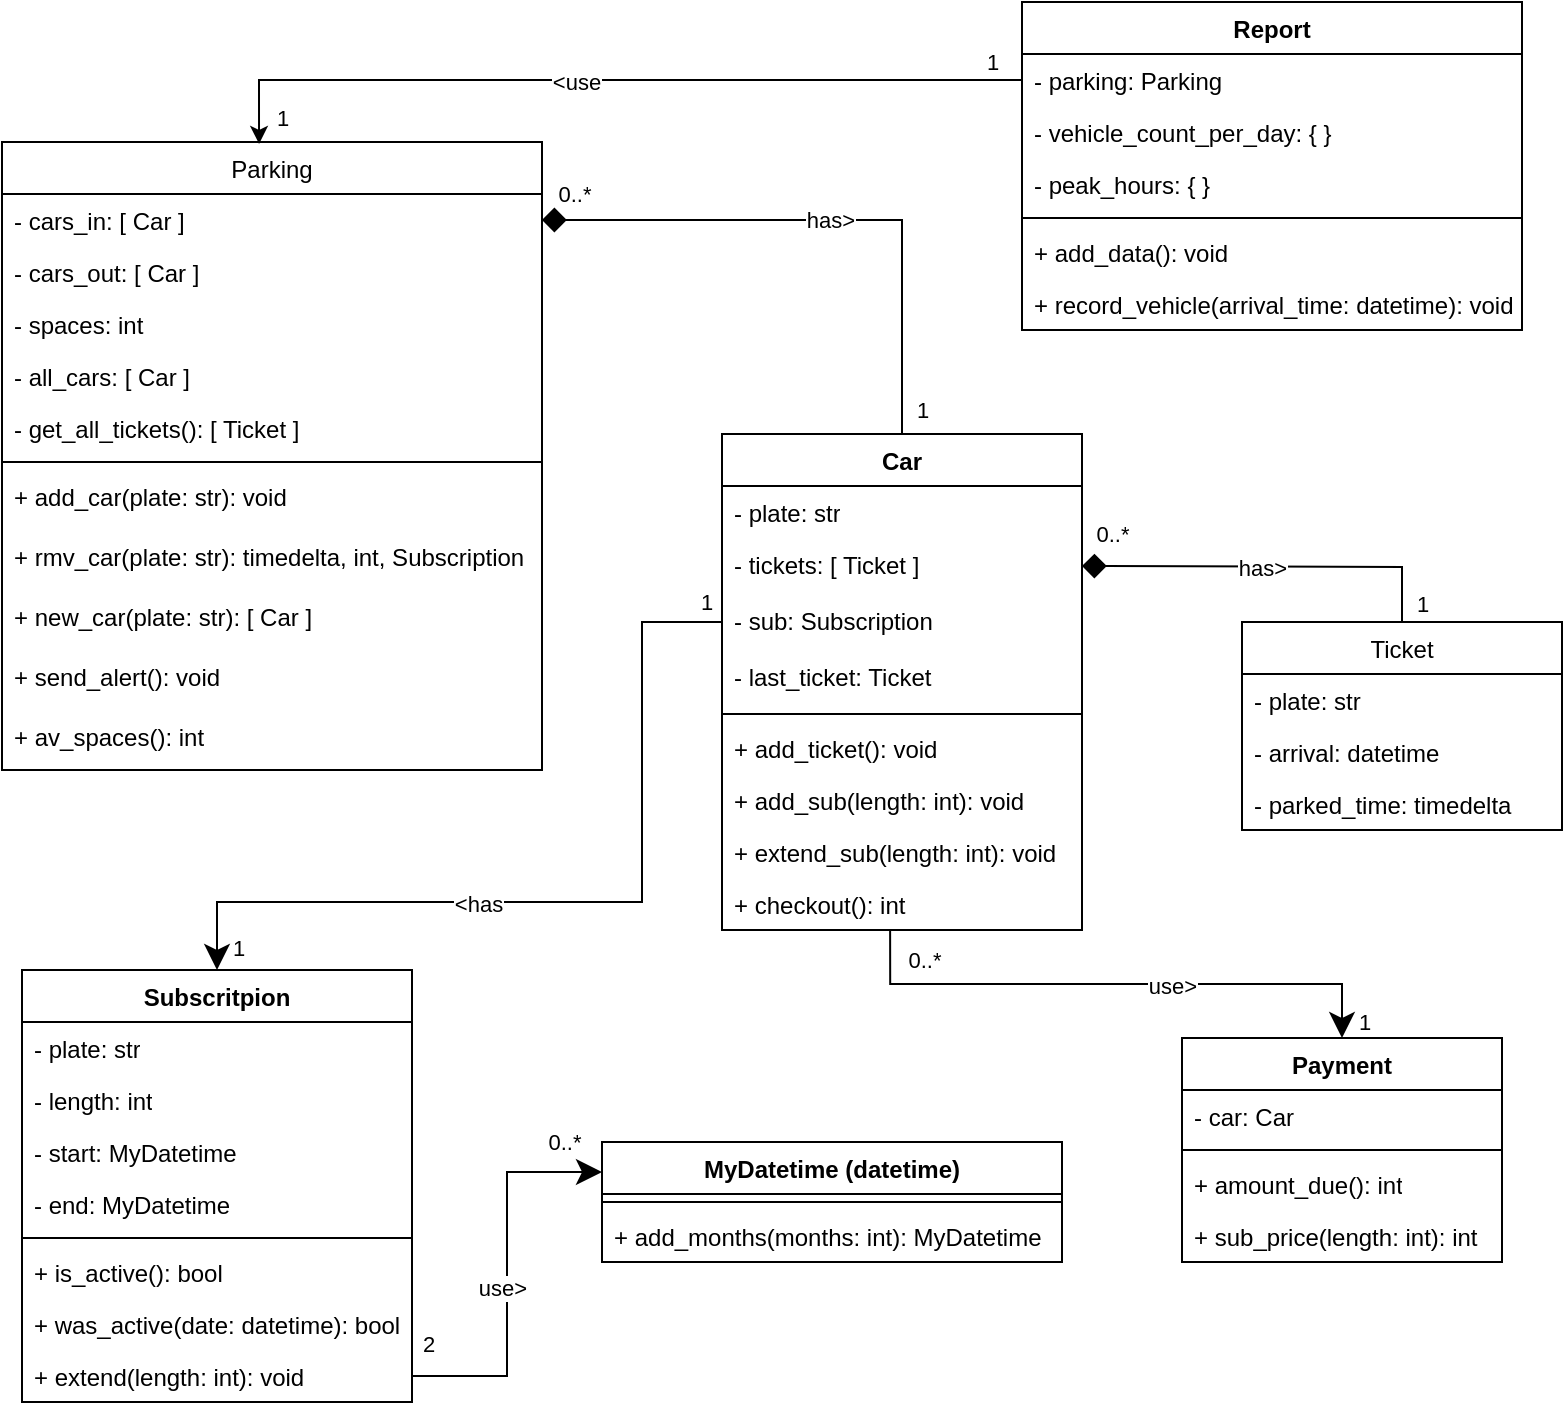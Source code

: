 <mxfile version="24.9.2">
  <diagram id="C5RBs43oDa-KdzZeNtuy" name="Page-1">
    <mxGraphModel dx="1262" dy="1860" grid="1" gridSize="10" guides="1" tooltips="1" connect="1" arrows="1" fold="1" page="1" pageScale="1" pageWidth="827" pageHeight="1169" math="0" shadow="0">
      <root>
        <mxCell id="WIyWlLk6GJQsqaUBKTNV-0" />
        <mxCell id="WIyWlLk6GJQsqaUBKTNV-1" parent="WIyWlLk6GJQsqaUBKTNV-0" />
        <mxCell id="zkfFHV4jXpPFQw0GAbJ--0" value="Parking" style="swimlane;fontStyle=0;align=center;verticalAlign=top;childLayout=stackLayout;horizontal=1;startSize=26;horizontalStack=0;resizeParent=1;resizeLast=0;collapsible=1;marginBottom=0;rounded=0;shadow=0;strokeWidth=1;" parent="WIyWlLk6GJQsqaUBKTNV-1" vertex="1">
          <mxGeometry x="20" y="-40" width="270" height="314" as="geometry">
            <mxRectangle x="230" y="140" width="160" height="26" as="alternateBounds" />
          </mxGeometry>
        </mxCell>
        <mxCell id="23XASB6e79NfMdi__7BA-9" value="- cars_in: [ Car ]" style="text;align=left;verticalAlign=top;spacingLeft=4;spacingRight=4;overflow=hidden;rotatable=0;points=[[0,0.5],[1,0.5]];portConstraint=eastwest;" parent="zkfFHV4jXpPFQw0GAbJ--0" vertex="1">
          <mxGeometry y="26" width="270" height="26" as="geometry" />
        </mxCell>
        <mxCell id="PCf_AglwnA0HUhG1XWx3-0" value="- cars_out: [ Car ]" style="text;align=left;verticalAlign=top;spacingLeft=4;spacingRight=4;overflow=hidden;rotatable=0;points=[[0,0.5],[1,0.5]];portConstraint=eastwest;" parent="zkfFHV4jXpPFQw0GAbJ--0" vertex="1">
          <mxGeometry y="52" width="270" height="26" as="geometry" />
        </mxCell>
        <mxCell id="QuLpqT2ll-RNqMUoVaFD-4" value="- spaces: int" style="text;align=left;verticalAlign=top;spacingLeft=4;spacingRight=4;overflow=hidden;rotatable=0;points=[[0,0.5],[1,0.5]];portConstraint=eastwest;" parent="zkfFHV4jXpPFQw0GAbJ--0" vertex="1">
          <mxGeometry y="78" width="270" height="26" as="geometry" />
        </mxCell>
        <mxCell id="PCf_AglwnA0HUhG1XWx3-1" value="- all_cars: [ Car ]" style="text;align=left;verticalAlign=top;spacingLeft=4;spacingRight=4;overflow=hidden;rotatable=0;points=[[0,0.5],[1,0.5]];portConstraint=eastwest;" parent="zkfFHV4jXpPFQw0GAbJ--0" vertex="1">
          <mxGeometry y="104" width="270" height="26" as="geometry" />
        </mxCell>
        <mxCell id="zKPijhownXH80xBGzbr6-0" value="- get_all_tickets(): [ Ticket ]" style="text;align=left;verticalAlign=top;spacingLeft=4;spacingRight=4;overflow=hidden;rotatable=0;points=[[0,0.5],[1,0.5]];portConstraint=eastwest;" vertex="1" parent="zkfFHV4jXpPFQw0GAbJ--0">
          <mxGeometry y="130" width="270" height="26" as="geometry" />
        </mxCell>
        <mxCell id="zkfFHV4jXpPFQw0GAbJ--4" value="" style="line;html=1;strokeWidth=1;align=left;verticalAlign=middle;spacingTop=-1;spacingLeft=3;spacingRight=3;rotatable=0;labelPosition=right;points=[];portConstraint=eastwest;" parent="zkfFHV4jXpPFQw0GAbJ--0" vertex="1">
          <mxGeometry y="156" width="270" height="8" as="geometry" />
        </mxCell>
        <mxCell id="23XASB6e79NfMdi__7BA-12" value="+ add_car(plate: str): void" style="text;align=left;verticalAlign=top;spacingLeft=4;spacingRight=4;overflow=hidden;rotatable=0;points=[[0,0.5],[1,0.5]];portConstraint=eastwest;" parent="zkfFHV4jXpPFQw0GAbJ--0" vertex="1">
          <mxGeometry y="164" width="270" height="30" as="geometry" />
        </mxCell>
        <mxCell id="23XASB6e79NfMdi__7BA-13" value="+ rmv_car(plate: str): timedelta, int, Subscription" style="text;align=left;verticalAlign=top;spacingLeft=4;spacingRight=4;overflow=hidden;rotatable=0;points=[[0,0.5],[1,0.5]];portConstraint=eastwest;" parent="zkfFHV4jXpPFQw0GAbJ--0" vertex="1">
          <mxGeometry y="194" width="270" height="30" as="geometry" />
        </mxCell>
        <mxCell id="zKPijhownXH80xBGzbr6-1" value="+ new_car(plate: str): [ Car ]" style="text;align=left;verticalAlign=top;spacingLeft=4;spacingRight=4;overflow=hidden;rotatable=0;points=[[0,0.5],[1,0.5]];portConstraint=eastwest;" vertex="1" parent="zkfFHV4jXpPFQw0GAbJ--0">
          <mxGeometry y="224" width="270" height="30" as="geometry" />
        </mxCell>
        <mxCell id="zKPijhownXH80xBGzbr6-2" value="+ send_alert(): void" style="text;align=left;verticalAlign=top;spacingLeft=4;spacingRight=4;overflow=hidden;rotatable=0;points=[[0,0.5],[1,0.5]];portConstraint=eastwest;" vertex="1" parent="zkfFHV4jXpPFQw0GAbJ--0">
          <mxGeometry y="254" width="270" height="30" as="geometry" />
        </mxCell>
        <mxCell id="BpYX6oJA004bFic-aD8Y-2" value="+ av_spaces(): int" style="text;align=left;verticalAlign=top;spacingLeft=4;spacingRight=4;overflow=hidden;rotatable=0;points=[[0,0.5],[1,0.5]];portConstraint=eastwest;" parent="zkfFHV4jXpPFQw0GAbJ--0" vertex="1">
          <mxGeometry y="284" width="270" height="30" as="geometry" />
        </mxCell>
        <mxCell id="BpYX6oJA004bFic-aD8Y-11" value="Ticket" style="swimlane;fontStyle=0;align=center;verticalAlign=top;childLayout=stackLayout;horizontal=1;startSize=26;horizontalStack=0;resizeParent=1;resizeLast=0;collapsible=1;marginBottom=0;rounded=0;shadow=0;strokeWidth=1;" parent="WIyWlLk6GJQsqaUBKTNV-1" vertex="1">
          <mxGeometry x="640" y="200" width="160" height="104" as="geometry">
            <mxRectangle x="230" y="140" width="160" height="26" as="alternateBounds" />
          </mxGeometry>
        </mxCell>
        <mxCell id="BpYX6oJA004bFic-aD8Y-13" value="- plate: str" style="text;align=left;verticalAlign=top;spacingLeft=4;spacingRight=4;overflow=hidden;rotatable=0;points=[[0,0.5],[1,0.5]];portConstraint=eastwest;" parent="BpYX6oJA004bFic-aD8Y-11" vertex="1">
          <mxGeometry y="26" width="160" height="26" as="geometry" />
        </mxCell>
        <mxCell id="BpYX6oJA004bFic-aD8Y-17" value="- arrival: datetime" style="text;align=left;verticalAlign=top;spacingLeft=4;spacingRight=4;overflow=hidden;rotatable=0;points=[[0,0.5],[1,0.5]];portConstraint=eastwest;" parent="BpYX6oJA004bFic-aD8Y-11" vertex="1">
          <mxGeometry y="52" width="160" height="26" as="geometry" />
        </mxCell>
        <mxCell id="PCf_AglwnA0HUhG1XWx3-3" value="- parked_time: timedelta" style="text;align=left;verticalAlign=top;spacingLeft=4;spacingRight=4;overflow=hidden;rotatable=0;points=[[0,0.5],[1,0.5]];portConstraint=eastwest;" parent="BpYX6oJA004bFic-aD8Y-11" vertex="1">
          <mxGeometry y="78" width="160" height="26" as="geometry" />
        </mxCell>
        <mxCell id="BpYX6oJA004bFic-aD8Y-18" value="has&amp;gt;" style="edgeStyle=orthogonalEdgeStyle;rounded=0;orthogonalLoop=1;jettySize=auto;html=1;exitX=1;exitY=0.5;exitDx=0;exitDy=0;startArrow=diamond;startFill=1;endArrow=none;endFill=0;entryX=0.5;entryY=0;entryDx=0;entryDy=0;startSize=10;" parent="WIyWlLk6GJQsqaUBKTNV-1" source="23XASB6e79NfMdi__7BA-9" target="23XASB6e79NfMdi__7BA-0" edge="1">
          <mxGeometry relative="1" as="geometry">
            <mxPoint x="250" y="119" as="sourcePoint" />
            <mxPoint x="370" y="119" as="targetPoint" />
          </mxGeometry>
        </mxCell>
        <mxCell id="PCf_AglwnA0HUhG1XWx3-28" value="0..*" style="edgeLabel;html=1;align=center;verticalAlign=middle;resizable=0;points=[];" parent="BpYX6oJA004bFic-aD8Y-18" vertex="1" connectable="0">
          <mxGeometry x="-0.89" relative="1" as="geometry">
            <mxPoint y="-13" as="offset" />
          </mxGeometry>
        </mxCell>
        <mxCell id="PCf_AglwnA0HUhG1XWx3-29" value="1" style="edgeLabel;html=1;align=center;verticalAlign=middle;resizable=0;points=[];" parent="BpYX6oJA004bFic-aD8Y-18" vertex="1" connectable="0">
          <mxGeometry x="0.912" y="-2" relative="1" as="geometry">
            <mxPoint x="12" as="offset" />
          </mxGeometry>
        </mxCell>
        <mxCell id="23XASB6e79NfMdi__7BA-0" value="Car" style="swimlane;fontStyle=1;align=center;verticalAlign=top;childLayout=stackLayout;horizontal=1;startSize=26;horizontalStack=0;resizeParent=1;resizeParentMax=0;resizeLast=0;collapsible=1;marginBottom=0;whiteSpace=wrap;html=1;" parent="WIyWlLk6GJQsqaUBKTNV-1" vertex="1">
          <mxGeometry x="380" y="106" width="180" height="248" as="geometry">
            <mxRectangle x="370" y="310" width="60" height="30" as="alternateBounds" />
          </mxGeometry>
        </mxCell>
        <mxCell id="23XASB6e79NfMdi__7BA-1" value="- plate: str" style="text;strokeColor=none;fillColor=none;align=left;verticalAlign=top;spacingLeft=4;spacingRight=4;overflow=hidden;rotatable=0;points=[[0,0.5],[1,0.5]];portConstraint=eastwest;whiteSpace=wrap;html=1;" parent="23XASB6e79NfMdi__7BA-0" vertex="1">
          <mxGeometry y="26" width="180" height="26" as="geometry" />
        </mxCell>
        <mxCell id="QuLpqT2ll-RNqMUoVaFD-1" value="- tickets: [ Ticket ]" style="text;strokeColor=none;fillColor=none;align=left;verticalAlign=top;spacingLeft=4;spacingRight=4;overflow=hidden;rotatable=0;points=[[0,0.5],[1,0.5]];portConstraint=eastwest;whiteSpace=wrap;html=1;" parent="23XASB6e79NfMdi__7BA-0" vertex="1">
          <mxGeometry y="52" width="180" height="28" as="geometry" />
        </mxCell>
        <mxCell id="PCf_AglwnA0HUhG1XWx3-4" value="- sub: Subscription" style="text;strokeColor=none;fillColor=none;align=left;verticalAlign=top;spacingLeft=4;spacingRight=4;overflow=hidden;rotatable=0;points=[[0,0.5],[1,0.5]];portConstraint=eastwest;whiteSpace=wrap;html=1;" parent="23XASB6e79NfMdi__7BA-0" vertex="1">
          <mxGeometry y="80" width="180" height="28" as="geometry" />
        </mxCell>
        <mxCell id="PCf_AglwnA0HUhG1XWx3-5" value="- last_ticket: Ticket" style="text;strokeColor=none;fillColor=none;align=left;verticalAlign=top;spacingLeft=4;spacingRight=4;overflow=hidden;rotatable=0;points=[[0,0.5],[1,0.5]];portConstraint=eastwest;whiteSpace=wrap;html=1;" parent="23XASB6e79NfMdi__7BA-0" vertex="1">
          <mxGeometry y="108" width="180" height="28" as="geometry" />
        </mxCell>
        <mxCell id="23XASB6e79NfMdi__7BA-2" value="" style="line;strokeWidth=1;fillColor=none;align=left;verticalAlign=middle;spacingTop=-1;spacingLeft=3;spacingRight=3;rotatable=0;labelPosition=right;points=[];portConstraint=eastwest;strokeColor=inherit;" parent="23XASB6e79NfMdi__7BA-0" vertex="1">
          <mxGeometry y="136" width="180" height="8" as="geometry" />
        </mxCell>
        <mxCell id="23XASB6e79NfMdi__7BA-3" value="+ add_ticket(): void" style="text;strokeColor=none;fillColor=none;align=left;verticalAlign=top;spacingLeft=4;spacingRight=4;overflow=hidden;rotatable=0;points=[[0,0.5],[1,0.5]];portConstraint=eastwest;whiteSpace=wrap;html=1;" parent="23XASB6e79NfMdi__7BA-0" vertex="1">
          <mxGeometry y="144" width="180" height="26" as="geometry" />
        </mxCell>
        <mxCell id="PCf_AglwnA0HUhG1XWx3-6" value="+ add_sub(length: int): void" style="text;strokeColor=none;fillColor=none;align=left;verticalAlign=top;spacingLeft=4;spacingRight=4;overflow=hidden;rotatable=0;points=[[0,0.5],[1,0.5]];portConstraint=eastwest;whiteSpace=wrap;html=1;" parent="23XASB6e79NfMdi__7BA-0" vertex="1">
          <mxGeometry y="170" width="180" height="26" as="geometry" />
        </mxCell>
        <mxCell id="PCf_AglwnA0HUhG1XWx3-7" value="+ extend_sub(length: int): void" style="text;strokeColor=none;fillColor=none;align=left;verticalAlign=top;spacingLeft=4;spacingRight=4;overflow=hidden;rotatable=0;points=[[0,0.5],[1,0.5]];portConstraint=eastwest;whiteSpace=wrap;html=1;" parent="23XASB6e79NfMdi__7BA-0" vertex="1">
          <mxGeometry y="196" width="180" height="26" as="geometry" />
        </mxCell>
        <mxCell id="PCf_AglwnA0HUhG1XWx3-8" value="+ checkout(): int" style="text;strokeColor=none;fillColor=none;align=left;verticalAlign=top;spacingLeft=4;spacingRight=4;overflow=hidden;rotatable=0;points=[[0,0.5],[1,0.5]];portConstraint=eastwest;whiteSpace=wrap;html=1;" parent="23XASB6e79NfMdi__7BA-0" vertex="1">
          <mxGeometry y="222" width="180" height="26" as="geometry" />
        </mxCell>
        <mxCell id="QuLpqT2ll-RNqMUoVaFD-2" style="edgeStyle=orthogonalEdgeStyle;rounded=0;orthogonalLoop=1;jettySize=auto;html=1;entryX=0.5;entryY=0;entryDx=0;entryDy=0;startArrow=diamond;startFill=1;endArrow=none;endFill=0;startSize=10;" parent="WIyWlLk6GJQsqaUBKTNV-1" target="BpYX6oJA004bFic-aD8Y-11" edge="1">
          <mxGeometry relative="1" as="geometry">
            <mxPoint x="560" y="172" as="sourcePoint" />
          </mxGeometry>
        </mxCell>
        <mxCell id="QuLpqT2ll-RNqMUoVaFD-3" value="has&amp;gt;" style="edgeLabel;html=1;align=center;verticalAlign=middle;resizable=0;points=[];" parent="QuLpqT2ll-RNqMUoVaFD-2" vertex="1" connectable="0">
          <mxGeometry x="0.379" y="2" relative="1" as="geometry">
            <mxPoint x="-40" y="2" as="offset" />
          </mxGeometry>
        </mxCell>
        <mxCell id="PCf_AglwnA0HUhG1XWx3-30" value="0..*" style="edgeLabel;html=1;align=center;verticalAlign=middle;resizable=0;points=[];" parent="QuLpqT2ll-RNqMUoVaFD-2" vertex="1" connectable="0">
          <mxGeometry x="-0.838" y="2" relative="1" as="geometry">
            <mxPoint y="-14" as="offset" />
          </mxGeometry>
        </mxCell>
        <mxCell id="PCf_AglwnA0HUhG1XWx3-31" value="1" style="edgeLabel;html=1;align=center;verticalAlign=middle;resizable=0;points=[];" parent="QuLpqT2ll-RNqMUoVaFD-2" vertex="1" connectable="0">
          <mxGeometry x="0.896" y="1" relative="1" as="geometry">
            <mxPoint x="9" as="offset" />
          </mxGeometry>
        </mxCell>
        <mxCell id="Z8KNgxtm6_7zxS4cLHkQ-0" value="Subscritpion" style="swimlane;fontStyle=1;align=center;verticalAlign=top;childLayout=stackLayout;horizontal=1;startSize=26;horizontalStack=0;resizeParent=1;resizeParentMax=0;resizeLast=0;collapsible=1;marginBottom=0;whiteSpace=wrap;html=1;" parent="WIyWlLk6GJQsqaUBKTNV-1" vertex="1">
          <mxGeometry x="30" y="374" width="195" height="216" as="geometry" />
        </mxCell>
        <mxCell id="Z8KNgxtm6_7zxS4cLHkQ-1" value="- plate: str" style="text;strokeColor=none;fillColor=none;align=left;verticalAlign=top;spacingLeft=4;spacingRight=4;overflow=hidden;rotatable=0;points=[[0,0.5],[1,0.5]];portConstraint=eastwest;whiteSpace=wrap;html=1;" parent="Z8KNgxtm6_7zxS4cLHkQ-0" vertex="1">
          <mxGeometry y="26" width="195" height="26" as="geometry" />
        </mxCell>
        <mxCell id="Z8KNgxtm6_7zxS4cLHkQ-5" value="- length: int" style="text;strokeColor=none;fillColor=none;align=left;verticalAlign=top;spacingLeft=4;spacingRight=4;overflow=hidden;rotatable=0;points=[[0,0.5],[1,0.5]];portConstraint=eastwest;whiteSpace=wrap;html=1;" parent="Z8KNgxtm6_7zxS4cLHkQ-0" vertex="1">
          <mxGeometry y="52" width="195" height="26" as="geometry" />
        </mxCell>
        <mxCell id="Z8KNgxtm6_7zxS4cLHkQ-4" value="- start: MyDatetime" style="text;strokeColor=none;fillColor=none;align=left;verticalAlign=top;spacingLeft=4;spacingRight=4;overflow=hidden;rotatable=0;points=[[0,0.5],[1,0.5]];portConstraint=eastwest;whiteSpace=wrap;html=1;" parent="Z8KNgxtm6_7zxS4cLHkQ-0" vertex="1">
          <mxGeometry y="78" width="195" height="26" as="geometry" />
        </mxCell>
        <mxCell id="PCf_AglwnA0HUhG1XWx3-18" value="- end: MyDatetime" style="text;strokeColor=none;fillColor=none;align=left;verticalAlign=top;spacingLeft=4;spacingRight=4;overflow=hidden;rotatable=0;points=[[0,0.5],[1,0.5]];portConstraint=eastwest;whiteSpace=wrap;html=1;" parent="Z8KNgxtm6_7zxS4cLHkQ-0" vertex="1">
          <mxGeometry y="104" width="195" height="26" as="geometry" />
        </mxCell>
        <mxCell id="Z8KNgxtm6_7zxS4cLHkQ-10" style="line;strokeWidth=1;fillColor=none;align=left;verticalAlign=middle;spacingTop=-1;spacingLeft=3;spacingRight=3;rotatable=0;labelPosition=right;points=[];portConstraint=eastwest;strokeColor=inherit;" parent="Z8KNgxtm6_7zxS4cLHkQ-0" vertex="1">
          <mxGeometry y="130" width="195" height="8" as="geometry" />
        </mxCell>
        <mxCell id="Z8KNgxtm6_7zxS4cLHkQ-12" value="+ is_active(): bool" style="text;strokeColor=none;fillColor=none;align=left;verticalAlign=top;spacingLeft=4;spacingRight=4;overflow=hidden;rotatable=0;points=[[0,0.5],[1,0.5]];portConstraint=eastwest;whiteSpace=wrap;html=1;" parent="Z8KNgxtm6_7zxS4cLHkQ-0" vertex="1">
          <mxGeometry y="138" width="195" height="26" as="geometry" />
        </mxCell>
        <mxCell id="PCf_AglwnA0HUhG1XWx3-19" value="+ was_active(date: datetime): bool" style="text;strokeColor=none;fillColor=none;align=left;verticalAlign=top;spacingLeft=4;spacingRight=4;overflow=hidden;rotatable=0;points=[[0,0.5],[1,0.5]];portConstraint=eastwest;whiteSpace=wrap;html=1;" parent="Z8KNgxtm6_7zxS4cLHkQ-0" vertex="1">
          <mxGeometry y="164" width="195" height="26" as="geometry" />
        </mxCell>
        <mxCell id="PCf_AglwnA0HUhG1XWx3-20" value="+ extend(length: int): void" style="text;strokeColor=none;fillColor=none;align=left;verticalAlign=top;spacingLeft=4;spacingRight=4;overflow=hidden;rotatable=0;points=[[0,0.5],[1,0.5]];portConstraint=eastwest;whiteSpace=wrap;html=1;" parent="Z8KNgxtm6_7zxS4cLHkQ-0" vertex="1">
          <mxGeometry y="190" width="195" height="26" as="geometry" />
        </mxCell>
        <mxCell id="Z8KNgxtm6_7zxS4cLHkQ-6" value="Payment" style="swimlane;fontStyle=1;align=center;verticalAlign=top;childLayout=stackLayout;horizontal=1;startSize=26;horizontalStack=0;resizeParent=1;resizeParentMax=0;resizeLast=0;collapsible=1;marginBottom=0;whiteSpace=wrap;html=1;" parent="WIyWlLk6GJQsqaUBKTNV-1" vertex="1">
          <mxGeometry x="610" y="408" width="160" height="112" as="geometry" />
        </mxCell>
        <mxCell id="Z8KNgxtm6_7zxS4cLHkQ-7" value="- car: Car" style="text;strokeColor=none;fillColor=none;align=left;verticalAlign=top;spacingLeft=4;spacingRight=4;overflow=hidden;rotatable=0;points=[[0,0.5],[1,0.5]];portConstraint=eastwest;whiteSpace=wrap;html=1;" parent="Z8KNgxtm6_7zxS4cLHkQ-6" vertex="1">
          <mxGeometry y="26" width="160" height="26" as="geometry" />
        </mxCell>
        <mxCell id="Z8KNgxtm6_7zxS4cLHkQ-8" value="" style="line;strokeWidth=1;fillColor=none;align=left;verticalAlign=middle;spacingTop=-1;spacingLeft=3;spacingRight=3;rotatable=0;labelPosition=right;points=[];portConstraint=eastwest;strokeColor=inherit;" parent="Z8KNgxtm6_7zxS4cLHkQ-6" vertex="1">
          <mxGeometry y="52" width="160" height="8" as="geometry" />
        </mxCell>
        <mxCell id="Z8KNgxtm6_7zxS4cLHkQ-9" value="+ amount_due(): int" style="text;strokeColor=none;fillColor=none;align=left;verticalAlign=top;spacingLeft=4;spacingRight=4;overflow=hidden;rotatable=0;points=[[0,0.5],[1,0.5]];portConstraint=eastwest;whiteSpace=wrap;html=1;" parent="Z8KNgxtm6_7zxS4cLHkQ-6" vertex="1">
          <mxGeometry y="60" width="160" height="26" as="geometry" />
        </mxCell>
        <mxCell id="zKPijhownXH80xBGzbr6-3" value="+ sub_price(length: int): int" style="text;strokeColor=none;fillColor=none;align=left;verticalAlign=top;spacingLeft=4;spacingRight=4;overflow=hidden;rotatable=0;points=[[0,0.5],[1,0.5]];portConstraint=eastwest;whiteSpace=wrap;html=1;" vertex="1" parent="Z8KNgxtm6_7zxS4cLHkQ-6">
          <mxGeometry y="86" width="160" height="26" as="geometry" />
        </mxCell>
        <mxCell id="PCf_AglwnA0HUhG1XWx3-10" value="MyDatetime (datetime)" style="swimlane;fontStyle=1;align=center;verticalAlign=top;childLayout=stackLayout;horizontal=1;startSize=26;horizontalStack=0;resizeParent=1;resizeParentMax=0;resizeLast=0;collapsible=1;marginBottom=0;whiteSpace=wrap;html=1;" parent="WIyWlLk6GJQsqaUBKTNV-1" vertex="1">
          <mxGeometry x="320" y="460" width="230" height="60" as="geometry" />
        </mxCell>
        <mxCell id="PCf_AglwnA0HUhG1XWx3-12" value="" style="line;strokeWidth=1;fillColor=none;align=left;verticalAlign=middle;spacingTop=-1;spacingLeft=3;spacingRight=3;rotatable=0;labelPosition=right;points=[];portConstraint=eastwest;strokeColor=inherit;" parent="PCf_AglwnA0HUhG1XWx3-10" vertex="1">
          <mxGeometry y="26" width="230" height="8" as="geometry" />
        </mxCell>
        <mxCell id="PCf_AglwnA0HUhG1XWx3-13" value="+ add_months(months: int): MyDatetime" style="text;strokeColor=none;fillColor=none;align=left;verticalAlign=top;spacingLeft=4;spacingRight=4;overflow=hidden;rotatable=0;points=[[0,0.5],[1,0.5]];portConstraint=eastwest;whiteSpace=wrap;html=1;" parent="PCf_AglwnA0HUhG1XWx3-10" vertex="1">
          <mxGeometry y="34" width="230" height="26" as="geometry" />
        </mxCell>
        <mxCell id="PCf_AglwnA0HUhG1XWx3-24" style="edgeStyle=orthogonalEdgeStyle;rounded=0;orthogonalLoop=1;jettySize=auto;html=1;exitX=1;exitY=0.5;exitDx=0;exitDy=0;entryX=0;entryY=0.25;entryDx=0;entryDy=0;endSize=10;" parent="WIyWlLk6GJQsqaUBKTNV-1" source="PCf_AglwnA0HUhG1XWx3-20" target="PCf_AglwnA0HUhG1XWx3-10" edge="1">
          <mxGeometry relative="1" as="geometry" />
        </mxCell>
        <mxCell id="PCf_AglwnA0HUhG1XWx3-25" value="use&amp;gt;" style="edgeLabel;html=1;align=center;verticalAlign=middle;resizable=0;points=[];" parent="PCf_AglwnA0HUhG1XWx3-24" vertex="1" connectable="0">
          <mxGeometry x="-0.052" y="3" relative="1" as="geometry">
            <mxPoint y="2" as="offset" />
          </mxGeometry>
        </mxCell>
        <mxCell id="PCf_AglwnA0HUhG1XWx3-26" value="0..*" style="edgeLabel;html=1;align=center;verticalAlign=middle;resizable=0;points=[];" parent="PCf_AglwnA0HUhG1XWx3-24" vertex="1" connectable="0">
          <mxGeometry x="0.803" relative="1" as="geometry">
            <mxPoint y="-15" as="offset" />
          </mxGeometry>
        </mxCell>
        <mxCell id="PCf_AglwnA0HUhG1XWx3-27" value="2" style="edgeLabel;html=1;align=center;verticalAlign=middle;resizable=0;points=[];" parent="PCf_AglwnA0HUhG1XWx3-24" vertex="1" connectable="0">
          <mxGeometry x="-0.898" y="2" relative="1" as="geometry">
            <mxPoint x="-2" y="-14" as="offset" />
          </mxGeometry>
        </mxCell>
        <mxCell id="PCf_AglwnA0HUhG1XWx3-35" style="edgeStyle=orthogonalEdgeStyle;rounded=0;orthogonalLoop=1;jettySize=auto;html=1;exitX=0;exitY=0.5;exitDx=0;exitDy=0;endSize=10;entryX=0.5;entryY=0;entryDx=0;entryDy=0;" parent="WIyWlLk6GJQsqaUBKTNV-1" source="PCf_AglwnA0HUhG1XWx3-4" edge="1" target="Z8KNgxtm6_7zxS4cLHkQ-0">
          <mxGeometry relative="1" as="geometry">
            <mxPoint x="138" y="398" as="targetPoint" />
            <Array as="points">
              <mxPoint x="340" y="200" />
              <mxPoint x="340" y="340" />
              <mxPoint x="128" y="340" />
            </Array>
          </mxGeometry>
        </mxCell>
        <mxCell id="PCf_AglwnA0HUhG1XWx3-36" value="&amp;lt;has" style="edgeLabel;html=1;align=center;verticalAlign=middle;resizable=0;points=[];" parent="PCf_AglwnA0HUhG1XWx3-35" vertex="1" connectable="0">
          <mxGeometry x="0.224" y="1" relative="1" as="geometry">
            <mxPoint x="-1" as="offset" />
          </mxGeometry>
        </mxCell>
        <mxCell id="PCf_AglwnA0HUhG1XWx3-37" value="1" style="edgeLabel;html=1;align=center;verticalAlign=middle;resizable=0;points=[];" parent="PCf_AglwnA0HUhG1XWx3-35" vertex="1" connectable="0">
          <mxGeometry x="-0.938" y="1" relative="1" as="geometry">
            <mxPoint x="5" y="-11" as="offset" />
          </mxGeometry>
        </mxCell>
        <mxCell id="PCf_AglwnA0HUhG1XWx3-38" value="1" style="edgeLabel;html=1;align=center;verticalAlign=middle;resizable=0;points=[];" parent="PCf_AglwnA0HUhG1XWx3-35" vertex="1" connectable="0">
          <mxGeometry x="0.945" y="-1" relative="1" as="geometry">
            <mxPoint x="11" as="offset" />
          </mxGeometry>
        </mxCell>
        <mxCell id="PCf_AglwnA0HUhG1XWx3-39" style="edgeStyle=orthogonalEdgeStyle;rounded=0;orthogonalLoop=1;jettySize=auto;html=1;exitX=0.5;exitY=0;exitDx=0;exitDy=0;entryX=0.467;entryY=1.012;entryDx=0;entryDy=0;entryPerimeter=0;endArrow=none;endFill=0;startArrow=classic;startFill=1;startSize=10;" parent="WIyWlLk6GJQsqaUBKTNV-1" source="Z8KNgxtm6_7zxS4cLHkQ-6" target="PCf_AglwnA0HUhG1XWx3-8" edge="1">
          <mxGeometry relative="1" as="geometry" />
        </mxCell>
        <mxCell id="PCf_AglwnA0HUhG1XWx3-40" value="use&amp;gt;" style="edgeLabel;html=1;align=center;verticalAlign=middle;resizable=0;points=[];" parent="PCf_AglwnA0HUhG1XWx3-39" vertex="1" connectable="0">
          <mxGeometry x="-0.2" y="1" relative="1" as="geometry">
            <mxPoint as="offset" />
          </mxGeometry>
        </mxCell>
        <mxCell id="PCf_AglwnA0HUhG1XWx3-41" value="0..*" style="edgeLabel;html=1;align=center;verticalAlign=middle;resizable=0;points=[];" parent="PCf_AglwnA0HUhG1XWx3-39" vertex="1" connectable="0">
          <mxGeometry x="0.643" y="-1" relative="1" as="geometry">
            <mxPoint x="-7" y="-11" as="offset" />
          </mxGeometry>
        </mxCell>
        <mxCell id="PCf_AglwnA0HUhG1XWx3-42" value="1" style="edgeLabel;html=1;align=center;verticalAlign=middle;resizable=0;points=[];" parent="PCf_AglwnA0HUhG1XWx3-39" vertex="1" connectable="0">
          <mxGeometry x="-0.723" y="-2" relative="1" as="geometry">
            <mxPoint x="22" y="21" as="offset" />
          </mxGeometry>
        </mxCell>
        <mxCell id="zKPijhownXH80xBGzbr6-4" value="Report" style="swimlane;fontStyle=1;align=center;verticalAlign=top;childLayout=stackLayout;horizontal=1;startSize=26;horizontalStack=0;resizeParent=1;resizeParentMax=0;resizeLast=0;collapsible=1;marginBottom=0;whiteSpace=wrap;html=1;" vertex="1" parent="WIyWlLk6GJQsqaUBKTNV-1">
          <mxGeometry x="530" y="-110" width="250" height="164" as="geometry" />
        </mxCell>
        <mxCell id="zKPijhownXH80xBGzbr6-5" value="- parking: Parking" style="text;strokeColor=none;fillColor=none;align=left;verticalAlign=top;spacingLeft=4;spacingRight=4;overflow=hidden;rotatable=0;points=[[0,0.5],[1,0.5]];portConstraint=eastwest;whiteSpace=wrap;html=1;" vertex="1" parent="zKPijhownXH80xBGzbr6-4">
          <mxGeometry y="26" width="250" height="26" as="geometry" />
        </mxCell>
        <mxCell id="zKPijhownXH80xBGzbr6-8" value="- vehicle_count_per_day: { }" style="text;strokeColor=none;fillColor=none;align=left;verticalAlign=top;spacingLeft=4;spacingRight=4;overflow=hidden;rotatable=0;points=[[0,0.5],[1,0.5]];portConstraint=eastwest;whiteSpace=wrap;html=1;" vertex="1" parent="zKPijhownXH80xBGzbr6-4">
          <mxGeometry y="52" width="250" height="26" as="geometry" />
        </mxCell>
        <mxCell id="zKPijhownXH80xBGzbr6-9" value="- peak_hours: { }" style="text;strokeColor=none;fillColor=none;align=left;verticalAlign=top;spacingLeft=4;spacingRight=4;overflow=hidden;rotatable=0;points=[[0,0.5],[1,0.5]];portConstraint=eastwest;whiteSpace=wrap;html=1;" vertex="1" parent="zKPijhownXH80xBGzbr6-4">
          <mxGeometry y="78" width="250" height="26" as="geometry" />
        </mxCell>
        <mxCell id="zKPijhownXH80xBGzbr6-6" value="" style="line;strokeWidth=1;fillColor=none;align=left;verticalAlign=middle;spacingTop=-1;spacingLeft=3;spacingRight=3;rotatable=0;labelPosition=right;points=[];portConstraint=eastwest;strokeColor=inherit;" vertex="1" parent="zKPijhownXH80xBGzbr6-4">
          <mxGeometry y="104" width="250" height="8" as="geometry" />
        </mxCell>
        <mxCell id="zKPijhownXH80xBGzbr6-7" value="+ add_data(): void" style="text;strokeColor=none;fillColor=none;align=left;verticalAlign=top;spacingLeft=4;spacingRight=4;overflow=hidden;rotatable=0;points=[[0,0.5],[1,0.5]];portConstraint=eastwest;whiteSpace=wrap;html=1;" vertex="1" parent="zKPijhownXH80xBGzbr6-4">
          <mxGeometry y="112" width="250" height="26" as="geometry" />
        </mxCell>
        <mxCell id="zKPijhownXH80xBGzbr6-11" value="+ record_vehicle(arrival_time: datetime): void" style="text;strokeColor=none;fillColor=none;align=left;verticalAlign=top;spacingLeft=4;spacingRight=4;overflow=hidden;rotatable=0;points=[[0,0.5],[1,0.5]];portConstraint=eastwest;whiteSpace=wrap;html=1;" vertex="1" parent="zKPijhownXH80xBGzbr6-4">
          <mxGeometry y="138" width="250" height="26" as="geometry" />
        </mxCell>
        <mxCell id="zKPijhownXH80xBGzbr6-12" style="edgeStyle=orthogonalEdgeStyle;rounded=0;orthogonalLoop=1;jettySize=auto;html=1;exitX=0;exitY=0.5;exitDx=0;exitDy=0;entryX=0.476;entryY=0.003;entryDx=0;entryDy=0;entryPerimeter=0;startSize=10;" edge="1" parent="WIyWlLk6GJQsqaUBKTNV-1" source="zKPijhownXH80xBGzbr6-5" target="zkfFHV4jXpPFQw0GAbJ--0">
          <mxGeometry relative="1" as="geometry" />
        </mxCell>
        <mxCell id="zKPijhownXH80xBGzbr6-13" value="&amp;lt;use" style="edgeLabel;html=1;align=center;verticalAlign=middle;resizable=0;points=[];" vertex="1" connectable="0" parent="zKPijhownXH80xBGzbr6-12">
          <mxGeometry x="0.079" y="1" relative="1" as="geometry">
            <mxPoint as="offset" />
          </mxGeometry>
        </mxCell>
        <mxCell id="zKPijhownXH80xBGzbr6-14" value="1" style="edgeLabel;html=1;align=center;verticalAlign=middle;resizable=0;points=[];" vertex="1" connectable="0" parent="zKPijhownXH80xBGzbr6-12">
          <mxGeometry x="0.938" y="-2" relative="1" as="geometry">
            <mxPoint x="13" as="offset" />
          </mxGeometry>
        </mxCell>
        <mxCell id="zKPijhownXH80xBGzbr6-15" value="1" style="edgeLabel;html=1;align=center;verticalAlign=middle;resizable=0;points=[];" vertex="1" connectable="0" parent="zKPijhownXH80xBGzbr6-12">
          <mxGeometry x="-0.925" y="-3" relative="1" as="geometry">
            <mxPoint y="-6" as="offset" />
          </mxGeometry>
        </mxCell>
      </root>
    </mxGraphModel>
  </diagram>
</mxfile>
